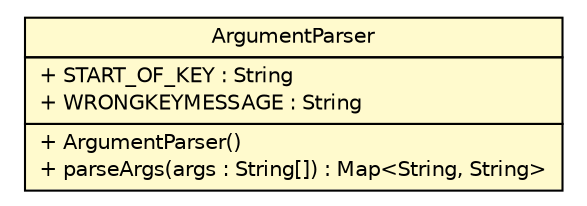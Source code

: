 #!/usr/local/bin/dot
#
# Class diagram 
# Generated by UMLGraph version R5_6 (http://www.umlgraph.org/)
#

digraph G {
	edge [fontname="Helvetica",fontsize=10,labelfontname="Helvetica",labelfontsize=10];
	node [fontname="Helvetica",fontsize=10,shape=plaintext];
	nodesep=0.25;
	ranksep=0.5;
	// com.vectorprint.configuration.ArgumentParser
	c814 [label=<<table title="com.vectorprint.configuration.ArgumentParser" border="0" cellborder="1" cellspacing="0" cellpadding="2" port="p" bgcolor="lemonChiffon" href="./ArgumentParser.html">
		<tr><td><table border="0" cellspacing="0" cellpadding="1">
<tr><td align="center" balign="center"> ArgumentParser </td></tr>
		</table></td></tr>
		<tr><td><table border="0" cellspacing="0" cellpadding="1">
<tr><td align="left" balign="left"> + START_OF_KEY : String </td></tr>
<tr><td align="left" balign="left"> + WRONGKEYMESSAGE : String </td></tr>
		</table></td></tr>
		<tr><td><table border="0" cellspacing="0" cellpadding="1">
<tr><td align="left" balign="left"> + ArgumentParser() </td></tr>
<tr><td align="left" balign="left"> + parseArgs(args : String[]) : Map&lt;String, String&gt; </td></tr>
		</table></td></tr>
		</table>>, URL="./ArgumentParser.html", fontname="Helvetica", fontcolor="black", fontsize=10.0];
}

